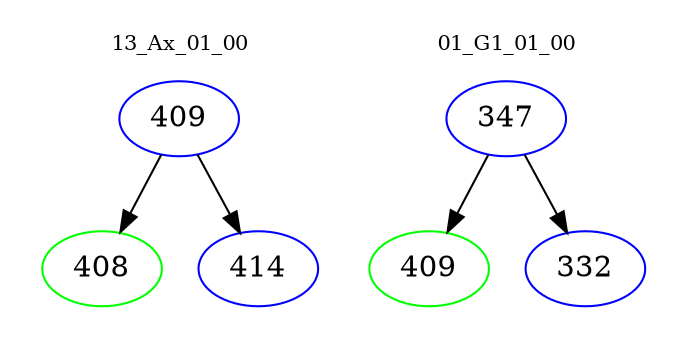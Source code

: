 digraph{
subgraph cluster_0 {
color = white
label = "13_Ax_01_00";
fontsize=10;
T0_409 [label="409", color="blue"]
T0_409 -> T0_408 [color="black"]
T0_408 [label="408", color="green"]
T0_409 -> T0_414 [color="black"]
T0_414 [label="414", color="blue"]
}
subgraph cluster_1 {
color = white
label = "01_G1_01_00";
fontsize=10;
T1_347 [label="347", color="blue"]
T1_347 -> T1_409 [color="black"]
T1_409 [label="409", color="green"]
T1_347 -> T1_332 [color="black"]
T1_332 [label="332", color="blue"]
}
}
